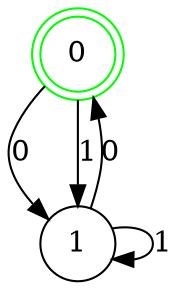 digraph {
	node [color=green shape=doublecircle]
	0
	node [color=black shape=circle]
	1
	0 -> 1 [label=0]
	0 -> 1 [label=1]
	1 -> 0 [label=0]
	1 -> 1 [label=1]
}
